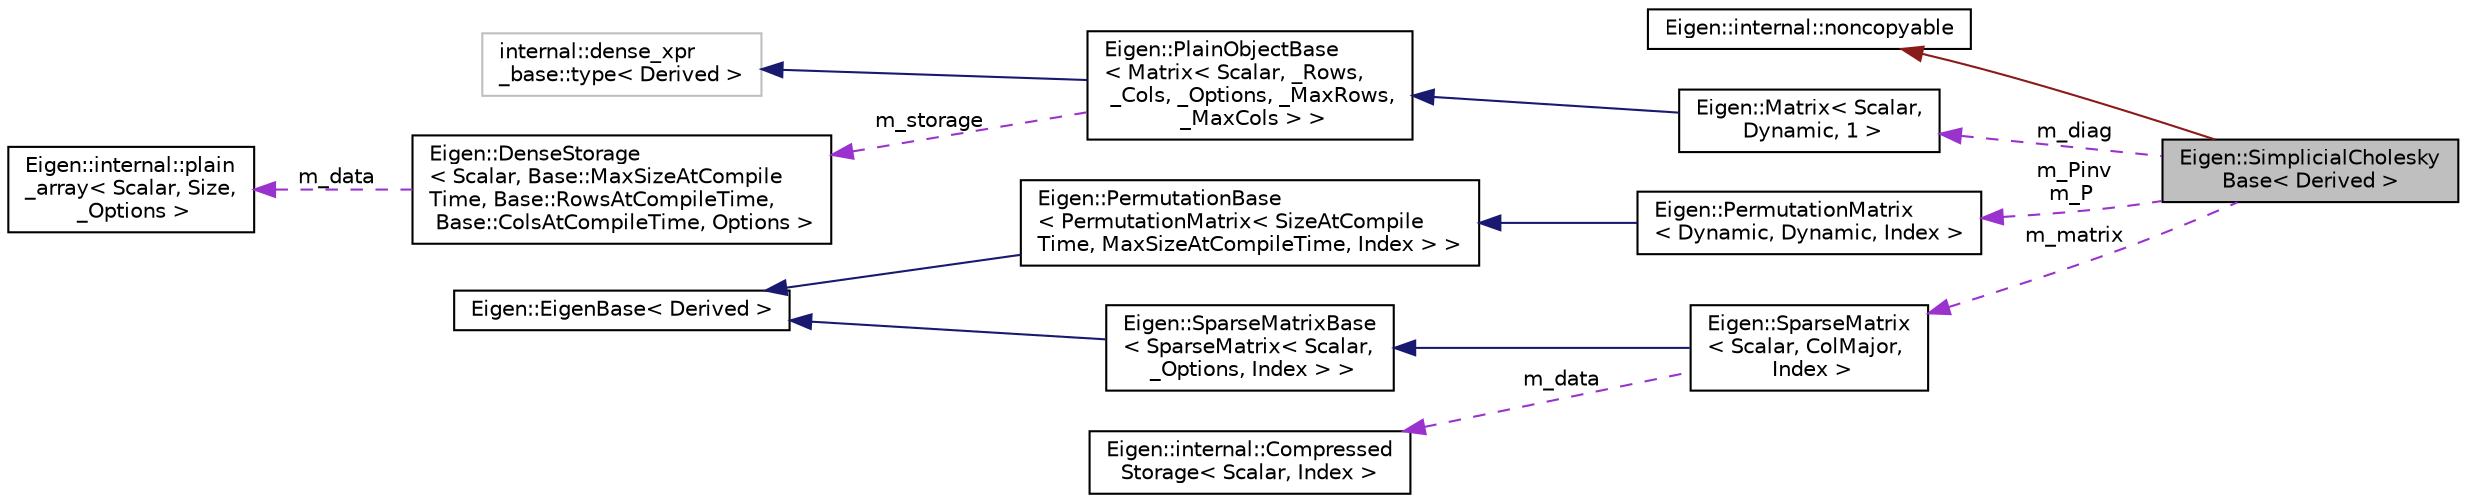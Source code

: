 digraph "Eigen::SimplicialCholeskyBase&lt; Derived &gt;"
{
  edge [fontname="Helvetica",fontsize="10",labelfontname="Helvetica",labelfontsize="10"];
  node [fontname="Helvetica",fontsize="10",shape=record];
  rankdir="LR";
  Node1 [label="Eigen::SimplicialCholesky\lBase\< Derived \>",height=0.2,width=0.4,color="black", fillcolor="grey75", style="filled" fontcolor="black"];
  Node2 -> Node1 [dir="back",color="firebrick4",fontsize="10",style="solid",fontname="Helvetica"];
  Node2 [label="Eigen::internal::noncopyable",height=0.2,width=0.4,color="black", fillcolor="white", style="filled",URL="$classEigen_1_1internal_1_1noncopyable.html"];
  Node3 -> Node1 [dir="back",color="darkorchid3",fontsize="10",style="dashed",label=" m_diag" ,fontname="Helvetica"];
  Node3 [label="Eigen::Matrix\< Scalar,\l Dynamic, 1 \>",height=0.2,width=0.4,color="black", fillcolor="white", style="filled",URL="$classEigen_1_1Matrix.html"];
  Node4 -> Node3 [dir="back",color="midnightblue",fontsize="10",style="solid",fontname="Helvetica"];
  Node4 [label="Eigen::PlainObjectBase\l\< Matrix\< Scalar, _Rows,\l _Cols, _Options, _MaxRows,\l _MaxCols \> \>",height=0.2,width=0.4,color="black", fillcolor="white", style="filled",URL="$classEigen_1_1PlainObjectBase.html",tooltip="Dense storage base class for matrices and arrays. "];
  Node5 -> Node4 [dir="back",color="midnightblue",fontsize="10",style="solid",fontname="Helvetica"];
  Node5 [label="internal::dense_xpr\l_base::type\< Derived \>",height=0.2,width=0.4,color="grey75", fillcolor="white", style="filled"];
  Node6 -> Node4 [dir="back",color="darkorchid3",fontsize="10",style="dashed",label=" m_storage" ,fontname="Helvetica"];
  Node6 [label="Eigen::DenseStorage\l\< Scalar, Base::MaxSizeAtCompile\lTime, Base::RowsAtCompileTime,\l Base::ColsAtCompileTime, Options \>",height=0.2,width=0.4,color="black", fillcolor="white", style="filled",URL="$classEigen_1_1DenseStorage.html"];
  Node7 -> Node6 [dir="back",color="darkorchid3",fontsize="10",style="dashed",label=" m_data" ,fontname="Helvetica"];
  Node7 [label="Eigen::internal::plain\l_array\< Scalar, Size,\l _Options \>",height=0.2,width=0.4,color="black", fillcolor="white", style="filled",URL="$structEigen_1_1internal_1_1plain__array.html"];
  Node8 -> Node1 [dir="back",color="darkorchid3",fontsize="10",style="dashed",label=" m_Pinv\nm_P" ,fontname="Helvetica"];
  Node8 [label="Eigen::PermutationMatrix\l\< Dynamic, Dynamic, Index \>",height=0.2,width=0.4,color="black", fillcolor="white", style="filled",URL="$classEigen_1_1PermutationMatrix.html"];
  Node9 -> Node8 [dir="back",color="midnightblue",fontsize="10",style="solid",fontname="Helvetica"];
  Node9 [label="Eigen::PermutationBase\l\< PermutationMatrix\< SizeAtCompile\lTime, MaxSizeAtCompileTime, Index \> \>",height=0.2,width=0.4,color="black", fillcolor="white", style="filled",URL="$classEigen_1_1PermutationBase.html",tooltip="Base class for permutations. "];
  Node10 -> Node9 [dir="back",color="midnightblue",fontsize="10",style="solid",fontname="Helvetica"];
  Node10 [label="Eigen::EigenBase\< Derived \>",height=0.2,width=0.4,color="black", fillcolor="white", style="filled",URL="$structEigen_1_1EigenBase.html"];
  Node11 -> Node1 [dir="back",color="darkorchid3",fontsize="10",style="dashed",label=" m_matrix" ,fontname="Helvetica"];
  Node11 [label="Eigen::SparseMatrix\l\< Scalar, ColMajor,\l Index \>",height=0.2,width=0.4,color="black", fillcolor="white", style="filled",URL="$classEigen_1_1SparseMatrix.html"];
  Node12 -> Node11 [dir="back",color="midnightblue",fontsize="10",style="solid",fontname="Helvetica"];
  Node12 [label="Eigen::SparseMatrixBase\l\< SparseMatrix\< Scalar,\l _Options, Index \> \>",height=0.2,width=0.4,color="black", fillcolor="white", style="filled",URL="$classEigen_1_1SparseMatrixBase.html",tooltip="Base class of any sparse matrices or sparse expressions. "];
  Node10 -> Node12 [dir="back",color="midnightblue",fontsize="10",style="solid",fontname="Helvetica"];
  Node13 -> Node11 [dir="back",color="darkorchid3",fontsize="10",style="dashed",label=" m_data" ,fontname="Helvetica"];
  Node13 [label="Eigen::internal::Compressed\lStorage\< Scalar, Index \>",height=0.2,width=0.4,color="black", fillcolor="white", style="filled",URL="$classEigen_1_1internal_1_1CompressedStorage.html"];
}
